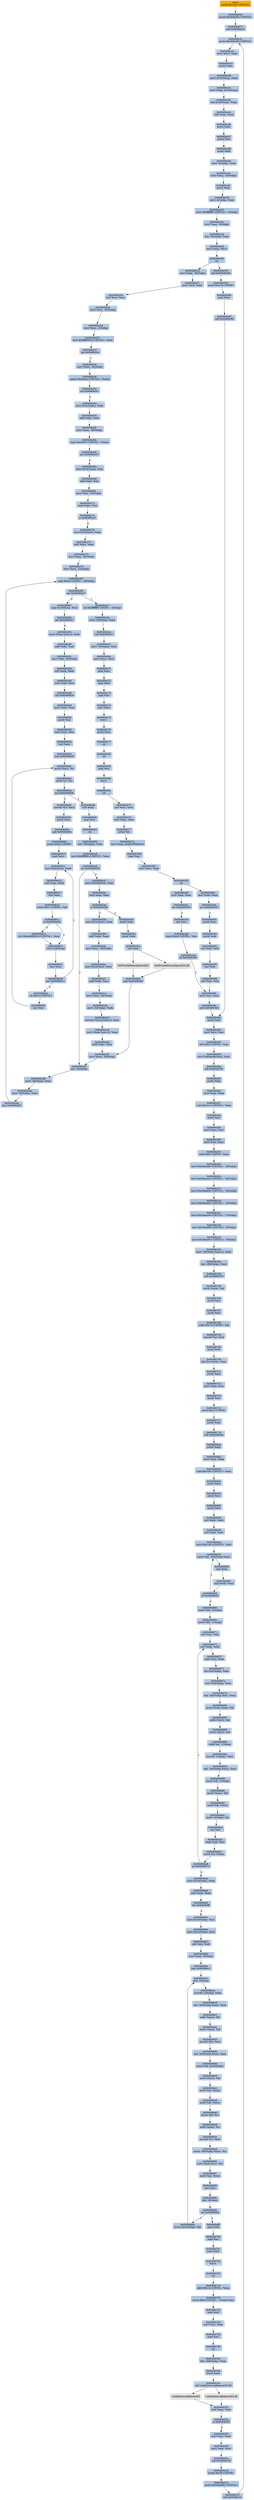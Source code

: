 digraph G {
node[shape=rectangle,style=filled,fillcolor=lightsteelblue,color=lightsteelblue]
bgcolor="transparent"
a0x0040b067pushl_0x1bcUINT32[label="start\npushl $0x1bc<UINT32>",fillcolor="orange",color="lightgrey"];
a0x0040b06cpushl_0x40ad30UINT32[label="0x0040b06c\npushl $0x40ad30<UINT32>"];
a0x0040b071call_0x0040bc2c[label="0x0040b071\ncall 0x0040bc2c"];
a0x0040bc2cpushl_0x40bc80UINT32[label="0x0040bc2c\npushl $0x40bc80<UINT32>"];
a0x0040bc31movl_fs_0_eax[label="0x0040bc31\nmovl %fs:0, %eax"];
a0x0040bc37pushl_eax[label="0x0040bc37\npushl %eax"];
a0x0040bc38movl_0x10esp__eax[label="0x0040bc38\nmovl 0x10(%esp), %eax"];
a0x0040bc3cmovl_ebp_0x10esp_[label="0x0040bc3c\nmovl %ebp, 0x10(%esp)"];
a0x0040bc40leal_0x10esp__ebp[label="0x0040bc40\nleal 0x10(%esp), %ebp"];
a0x0040bc44subl_eax_esp[label="0x0040bc44\nsubl %eax, %esp"];
a0x0040bc46pushl_ebx[label="0x0040bc46\npushl %ebx"];
a0x0040bc47pushl_esi[label="0x0040bc47\npushl %esi"];
a0x0040bc48pushl_edi[label="0x0040bc48\npushl %edi"];
a0x0040bc49movl__8ebp__eax[label="0x0040bc49\nmovl -8(%ebp), %eax"];
a0x0040bc4cmovl_esp__24ebp_[label="0x0040bc4c\nmovl %esp, -24(%ebp)"];
a0x0040bc4fpushl_eax[label="0x0040bc4f\npushl %eax"];
a0x0040bc50movl__4ebp__eax[label="0x0040bc50\nmovl -4(%ebp), %eax"];
a0x0040bc53movl_0xffffffffUINT32__4ebp_[label="0x0040bc53\nmovl $0xffffffff<UINT32>, -4(%ebp)"];
a0x0040bc5amovl_eax__8ebp_[label="0x0040bc5a\nmovl %eax, -8(%ebp)"];
a0x0040bc5dleal__16ebp__eax[label="0x0040bc5d\nleal -16(%ebp), %eax"];
a0x0040bc60movl_eax_fs_0[label="0x0040bc60\nmovl %eax, %fs:0"];
a0x0040bc66ret[label="0x0040bc66\nret"];
a0x0040b076call_0x0040b384[label="0x0040b076\ncall 0x0040b384"];
a0x0040b384pushl_0x1dUINT8[label="0x0040b384\npushl $0x1d<UINT8>"];
a0x0040b386popl_ecx[label="0x0040b386\npopl %ecx"];
a0x0040b387call_0x0040b362[label="0x0040b387\ncall 0x0040b362"];
a0x0040b362pushl_esi[label="0x0040b362\npushl %esi"];
a0x0040b363movl_ecx_esi[label="0x0040b363\nmovl %ecx, %esi"];
a0x0040b365shll_0x2UINT8_esi[label="0x0040b365\nshll $0x2<UINT8>, %esi"];
a0x0040b368movl_0x40ad40esi__ecx[label="0x0040b368\nmovl 0x40ad40(%esi), %ecx"];
a0x0040b36ecall_0x0040b2f4[label="0x0040b36e\ncall 0x0040b2f4"];
a0x0040b2f4pushl_ebp[label="0x0040b2f4\npushl %ebp"];
a0x0040b2f5movl_esp_ebp[label="0x0040b2f5\nmovl %esp, %ebp"];
a0x0040b2f7subl_0x11cUINT32_esp[label="0x0040b2f7\nsubl $0x11c<UINT32>, %esp"];
a0x0040b2fdpushl_esi[label="0x0040b2fd\npushl %esi"];
a0x0040b2femovl_ecx_esi[label="0x0040b2fe\nmovl %ecx, %esi"];
a0x0040b300movl_esi_eax[label="0x0040b300\nmovl %esi, %eax"];
a0x0040b302andl_0xfUINT8_eax[label="0x0040b302\nandl $0xf<UINT8>, %eax"];
a0x0040b305movl_0x40aed0UINT32__28ebp_[label="0x0040b305\nmovl $0x40aed0<UINT32>, -28(%ebp)"];
a0x0040b30cmovl_0x40aec4UINT32__24ebp_[label="0x0040b30c\nmovl $0x40aec4<UINT32>, -24(%ebp)"];
a0x0040b313movl_0x40aeb8UINT32__20ebp_[label="0x0040b313\nmovl $0x40aeb8<UINT32>, -20(%ebp)"];
a0x0040b31amovl_0x40aeb0UINT32__16ebp_[label="0x0040b31a\nmovl $0x40aeb0<UINT32>, -16(%ebp)"];
a0x0040b321movl_0x40aea4UINT32__12ebp_[label="0x0040b321\nmovl $0x40aea4<UINT32>, -12(%ebp)"];
a0x0040b328movl_0x40ae98UINT32__8ebp_[label="0x0040b328\nmovl $0x40ae98<UINT32>, -8(%ebp)"];
a0x0040b32fmovl_0x40ae8cUINT32__4ebp_[label="0x0040b32f\nmovl $0x40ae8c<UINT32>, -4(%ebp)"];
a0x0040b336movl__28ebpeax4__edx[label="0x0040b336\nmovl -28(%ebp,%eax,4), %edx"];
a0x0040b33aleal__284ebp__ecx[label="0x0040b33a\nleal -284(%ebp), %ecx"];
a0x0040b340call_0x0040b704[label="0x0040b340\ncall 0x0040b704"];
a0x0040b704movb_edx__al[label="0x0040b704\nmovb (%edx), %al"];
a0x0040b706pushl_esi[label="0x0040b706\npushl %esi"];
a0x0040b707pushl_edi[label="0x0040b707\npushl %edi"];
a0x0040b708subb_0x75UINT8_al[label="0x0040b708\nsubb $0x75<UINT8>, %al"];
a0x0040b70amovzbl_al_edi[label="0x0040b70a\nmovzbl %al, %edi"];
a0x0040b70dpushl_edi[label="0x0040b70d\npushl %edi"];
a0x0040b70eleal_0x1edx__eax[label="0x0040b70e\nleal 0x1(%edx), %eax"];
a0x0040b711pushl_eax[label="0x0040b711\npushl %eax"];
a0x0040b712movl_ecx_esi[label="0x0040b712\nmovl %ecx, %esi"];
a0x0040b714pushl_esi[label="0x0040b714\npushl %esi"];
a0x0040b715pushl_0x1UINT8[label="0x0040b715\npushl $0x1<UINT8>"];
a0x0040b717pushl_edx[label="0x0040b717\npushl %edx"];
a0x0040b718call_0x0040b64a[label="0x0040b718\ncall 0x0040b64a"];
a0x0040b64apushl_ebp[label="0x0040b64a\npushl %ebp"];
a0x0040b64bmovl_esp_ebp[label="0x0040b64b\nmovl %esp, %ebp"];
a0x0040b64dsubl_0x108UINT32_esp[label="0x0040b64d\nsubl $0x108<UINT32>, %esp"];
a0x0040b653pushl_ebx[label="0x0040b653\npushl %ebx"];
a0x0040b654pushl_esi[label="0x0040b654\npushl %esi"];
a0x0040b655pushl_edi[label="0x0040b655\npushl %edi"];
a0x0040b656xorl_ebx_ebx[label="0x0040b656\nxorl %ebx, %ebx"];
a0x0040b658xorl_eax_eax[label="0x0040b658\nxorl %eax, %eax"];
a0x0040b65amovl_0x100UINT32_edi[label="0x0040b65a\nmovl $0x100<UINT32>, %edi"];
a0x0040b65fmovb_al__264ebpeax_[label="0x0040b65f\nmovb %al, -264(%ebp,%eax)"];
a0x0040b666incl_eax[label="0x0040b666\nincl %eax"];
a0x0040b667cmpl_edi_eax[label="0x0040b667\ncmpl %edi, %eax"];
a0x0040b669jb_0x0040b65f[label="0x0040b669\njb 0x0040b65f"];
a0x0040b66bmovb_bl__2ebp_[label="0x0040b66b\nmovb %bl, -2(%ebp)"];
a0x0040b66emovb_bl__1ebp_[label="0x0040b66e\nmovb %bl, -1(%ebp)"];
a0x0040b671xorl_esi_esi[label="0x0040b671\nxorl %esi, %esi"];
a0x0040b673xorl_edx_edx[label="0x0040b673\nxorl %edx, %edx"];
a0x0040b675movl_esi_eax[label="0x0040b675\nmovl %esi, %eax"];
a0x0040b677divl_0xcebp__eax[label="0x0040b677\ndivl 0xc(%ebp), %eax"];
a0x0040b67amovl_0x8ebp__eax[label="0x0040b67a\nmovl 0x8(%ebp), %eax"];
a0x0040b67dleal__264ebpesi__ecx[label="0x0040b67d\nleal -264(%ebp,%esi), %ecx"];
a0x0040b684movb_edxeax__al[label="0x0040b684\nmovb (%edx,%eax), %al"];
a0x0040b687addb_ecx__al[label="0x0040b687\naddb (%ecx), %al"];
a0x0040b689movb_ecx__dl[label="0x0040b689\nmovb (%ecx), %dl"];
a0x0040b68baddb_al__1ebp_[label="0x0040b68b\naddb %al, -1(%ebp)"];
a0x0040b68emovzbl__1ebp__eax[label="0x0040b68e\nmovzbl -1(%ebp), %eax"];
a0x0040b692leal__264ebpeax__eax[label="0x0040b692\nleal -264(%ebp,%eax), %eax"];
a0x0040b699movb_dl__3ebp_[label="0x0040b699\nmovb %dl, -3(%ebp)"];
a0x0040b69cmovb_eax__dl[label="0x0040b69c\nmovb (%eax), %dl"];
a0x0040b69emovb_dl_ecx_[label="0x0040b69e\nmovb %dl, (%ecx)"];
a0x0040b6a0movb__3ebp__cl[label="0x0040b6a0\nmovb -3(%ebp), %cl"];
a0x0040b6a3incl_esi[label="0x0040b6a3\nincl %esi"];
a0x0040b6a4cmpl_edi_esi[label="0x0040b6a4\ncmpl %edi, %esi"];
a0x0040b6a6movb_cl_eax_[label="0x0040b6a6\nmovb %cl, (%eax)"];
a0x0040b6a8jb_0x0040b673[label="0x0040b6a8\njb 0x0040b673"];
a0x0040b6aamovl_0x18ebp__eax[label="0x0040b6aa\nmovl 0x18(%ebp), %eax"];
a0x0040b6adtestl_eax_eax[label="0x0040b6ad\ntestl %eax, %eax"];
a0x0040b6afjbe_0x0040b6ff[label="0x0040b6af\njbe 0x0040b6ff"];
a0x0040b6b1movl_0x10ebp__esi[label="0x0040b6b1\nmovl 0x10(%ebp), %esi"];
a0x0040b6b4movl_0x14ebp__edi[label="0x0040b6b4\nmovl 0x14(%ebp), %edi"];
a0x0040b6b7subl_esi_edi[label="0x0040b6b7\nsubl %esi, %edi"];
a0x0040b6b9movl_eax__8ebp_[label="0x0040b6b9\nmovl %eax, -8(%ebp)"];
a0x0040b6bcjmp_0x0040b6c1[label="0x0040b6bc\njmp 0x0040b6c1"];
a0x0040b6c1incb__2ebp_[label="0x0040b6c1\nincb -2(%ebp)"];
a0x0040b6c4movzbl__2ebp__eax[label="0x0040b6c4\nmovzbl -2(%ebp), %eax"];
a0x0040b6c8leal__264ebpeax__eax[label="0x0040b6c8\nleal -264(%ebp,%eax), %eax"];
a0x0040b6cfaddb_eax__bl[label="0x0040b6cf\naddb (%eax), %bl"];
a0x0040b6d1movb_eax__dl[label="0x0040b6d1\nmovb (%eax), %dl"];
a0x0040b6d3movzbl_bl_ecx[label="0x0040b6d3\nmovzbl %bl, %ecx"];
a0x0040b6d6leal__264ebpecx__ecx[label="0x0040b6d6\nleal -264(%ebp,%ecx), %ecx"];
a0x0040b6ddmovb_bl_0x1bebp_[label="0x0040b6dd\nmovb %bl, 0x1b(%ebp)"];
a0x0040b6e0movb_ecx__bl[label="0x0040b6e0\nmovb (%ecx), %bl"];
a0x0040b6e2movb_bl_eax_[label="0x0040b6e2\nmovb %bl, (%eax)"];
a0x0040b6e4movb_dl_ecx_[label="0x0040b6e4\nmovb %dl, (%ecx)"];
a0x0040b6e6movb_dl_cl[label="0x0040b6e6\nmovb %dl, %cl"];
a0x0040b6e8addb_eax__cl[label="0x0040b6e8\naddb (%eax), %cl"];
a0x0040b6eamovzbl_cl_eax[label="0x0040b6ea\nmovzbl %cl, %eax"];
a0x0040b6edmovb__264ebpeax__al[label="0x0040b6ed\nmovb -264(%ebp,%eax), %al"];
a0x0040b6f4xorb_ediesi__al[label="0x0040b6f4\nxorb (%edi,%esi), %al"];
a0x0040b6f7movb_al_esi_[label="0x0040b6f7\nmovb %al, (%esi)"];
a0x0040b6f9incl_esi[label="0x0040b6f9\nincl %esi"];
a0x0040b6fadecl__8ebp_[label="0x0040b6fa\ndecl -8(%ebp)"];
a0x0040b6fdjne_0x0040b6be[label="0x0040b6fd\njne 0x0040b6be"];
a0x0040b6bemovb_0x1bebp__bl[label="0x0040b6be\nmovb 0x1b(%ebp), %bl"];
a0x0040b6ffpopl_edi[label="0x0040b6ff\npopl %edi"];
a0x0040b700popl_esi[label="0x0040b700\npopl %esi"];
a0x0040b701popl_ebx[label="0x0040b701\npopl %ebx"];
a0x0040b702leave_[label="0x0040b702\nleave "];
a0x0040b703ret[label="0x0040b703\nret"];
a0x0040b71daddl_0x14UINT8_esp[label="0x0040b71d\naddl $0x14<UINT8>, %esp"];
a0x0040b720movb_0x0UINT8__1ediesi_[label="0x0040b720\nmovb $0x0<UINT8>, -1(%edi,%esi)"];
a0x0040b725popl_edi[label="0x0040b725\npopl %edi"];
a0x0040b726movl_esi_eax[label="0x0040b726\nmovl %esi, %eax"];
a0x0040b728popl_esi[label="0x0040b728\npopl %esi"];
a0x0040b729ret[label="0x0040b729\nret"];
a0x0040b345leal__284ebp__eax[label="0x0040b345\nleal -284(%ebp), %eax"];
a0x0040b34bpushl_eax[label="0x0040b34b\npushl %eax"];
a0x0040b34ccall_LoadLibraryA_kernel32_dll[label="0x0040b34c\ncall LoadLibraryA@kernel32.dll"];
LoadLibraryA_kernel32_dll[label="LoadLibraryA@kernel32.dll",fillcolor="lightgrey",color="lightgrey"];
a0x0040b352testl_eax_eax[label="0x0040b352\ntestl %eax, %eax"];
a0x0040b354je_0x0040b35f[label="0x0040b354\nje 0x0040b35f"];
a0x0040b356movl_esi_edx[label="0x0040b356\nmovl %esi, %edx"];
a0x0040b358movl_eax_ecx[label="0x0040b358\nmovl %eax, %ecx"];
a0x0040b35acall_0x0040b218[label="0x0040b35a\ncall 0x0040b218"];
a0x0040b218pushl_0x30UINT8[label="0x0040b218\npushl $0x30<UINT8>"];
a0x0040b21apushl_0x40ae80UINT32[label="0x0040b21a\npushl $0x40ae80<UINT32>"];
a0x0040b21fcall_0x0040bc2c[label="0x0040b21f\ncall 0x0040bc2c"];
a0x0040b224movl_edx__36ebp_[label="0x0040b224\nmovl %edx, -36(%ebp)"];
a0x0040b227movl_ecx_ebx[label="0x0040b227\nmovl %ecx, %ebx"];
a0x0040b229xorl_ecx_ecx[label="0x0040b229\nxorl %ecx, %ecx"];
a0x0040b22bmovl_ecx__28ebp_[label="0x0040b22b\nmovl %ecx, -28(%ebp)"];
a0x0040b22emovl_ecx__4ebp_[label="0x0040b22e\nmovl %ecx, -4(%ebp)"];
a0x0040b231testl_0xffff0000UINT32_edx[label="0x0040b231\ntestl $0xffff0000<UINT32>, %edx"];
a0x0040b237jne_0x0040b24c[label="0x0040b237\njne 0x0040b24c"];
a0x0040b24cmovl_ebx__44ebp_[label="0x0040b24c\nmovl %ebx, -44(%ebp)"];
a0x0040b24fcmpw_0x5a4dUINT16_ebx_[label="0x0040b24f\ncmpw $0x5a4d<UINT16>, (%ebx)"];
a0x0040b254jne_0x0040b2e7[label="0x0040b254\njne 0x0040b2e7"];
a0x0040b25amovl_0x3cebx__eax[label="0x0040b25a\nmovl 0x3c(%ebx), %eax"];
a0x0040b25daddl_ebx_eax[label="0x0040b25d\naddl %ebx, %eax"];
a0x0040b25fmovl_eax__48ebp_[label="0x0040b25f\nmovl %eax, -48(%ebp)"];
a0x0040b262cmpl_0x4550UINT32_eax_[label="0x0040b262\ncmpl $0x4550<UINT32>, (%eax)"];
a0x0040b268jne_0x0040b2e7[label="0x0040b268\njne 0x0040b2e7"];
a0x0040b26amovl_0x78eax__esi[label="0x0040b26a\nmovl 0x78(%eax), %esi"];
a0x0040b26daddl_ebx_esi[label="0x0040b26d\naddl %ebx, %esi"];
a0x0040b26fmovl_esi__52ebp_[label="0x0040b26f\nmovl %esi, -52(%ebp)"];
a0x0040b272cmpl_ebx_esi[label="0x0040b272\ncmpl %ebx, %esi"];
a0x0040b274je_0x0040b2e7[label="0x0040b274\nje 0x0040b2e7"];
a0x0040b276movl_0x20esi__eax[label="0x0040b276\nmovl 0x20(%esi), %eax"];
a0x0040b279addl_ebx_eax[label="0x0040b279\naddl %ebx, %eax"];
a0x0040b27bmovl_eax__40ebp_[label="0x0040b27b\nmovl %eax, -40(%ebp)"];
a0x0040b27emovl_ecx__32ebp_[label="0x0040b27e\nmovl %ecx, -32(%ebp)"];
a0x0040b281cmpl_0x0UINT8__28ebp_[label="0x0040b281\ncmpl $0x0<UINT8>, -28(%ebp)"];
a0x0040b285jne_0x0040b2e7[label="0x0040b285\njne 0x0040b2e7"];
a0x0040b287cmpl_0x18esi__ecx[label="0x0040b287\ncmpl 0x18(%esi), %ecx"];
a0x0040b28ajae_0x0040b2e7[label="0x0040b28a\njae 0x0040b2e7"];
a0x0040b28cmovl_eaxecx4__edi[label="0x0040b28c\nmovl (%eax,%ecx,4), %edi"];
a0x0040b28faddl_ebx_edi[label="0x0040b28f\naddl %ebx, %edi"];
a0x0040b291movl_edi__56ebp_[label="0x0040b291\nmovl %edi, -56(%ebp)"];
a0x0040b294xorl_edx_edx[label="0x0040b294\nxorl %edx, %edx"];
a0x0040b296movl_edi_ecx[label="0x0040b296\nmovl %edi, %ecx"];
a0x0040b298call_0x0040b62d[label="0x0040b298\ncall 0x0040b62d"];
a0x0040b62dmovl_edx_eax[label="0x0040b62d\nmovl %edx, %eax"];
a0x0040b62fpushl_esi[label="0x0040b62f\npushl %esi"];
a0x0040b630movl_ecx_esi[label="0x0040b630\nmovl %ecx, %esi"];
a0x0040b632notl_eax[label="0x0040b632\nnotl %eax"];
a0x0040b634jmp_0x0040b640[label="0x0040b634\njmp 0x0040b640"];
a0x0040b640movb_esi__cl[label="0x0040b640\nmovb (%esi), %cl"];
a0x0040b642testb_cl_cl[label="0x0040b642\ntestb %cl, %cl"];
a0x0040b644jne_0x0040b636[label="0x0040b644\njne 0x0040b636"];
a0x0040b636movsbl_cl_ecx[label="0x0040b636\nmovsbl %cl, %ecx"];
a0x0040b639pushl_ecx[label="0x0040b639\npushl %ecx"];
a0x0040b63acall_0x0040b60e[label="0x0040b63a\ncall 0x0040b60e"];
a0x0040b60epushl_0x8UINT8[label="0x0040b60e\npushl $0x8<UINT8>"];
a0x0040b610popl_ecx[label="0x0040b610\npopl %ecx"];
a0x0040b611movl_0x4esp__edx[label="0x0040b611\nmovl 0x4(%esp), %edx"];
a0x0040b615xorl_eax_edx[label="0x0040b615\nxorl %eax, %edx"];
a0x0040b617shrl_eax[label="0x0040b617\nshrl %eax"];
a0x0040b619testb_0x1UINT8_dl[label="0x0040b619\ntestb $0x1<UINT8>, %dl"];
a0x0040b61cje_0x0040b623[label="0x0040b61c\nje 0x0040b623"];
a0x0040b623shrb_0x4esp_[label="0x0040b623\nshrb 0x4(%esp)"];
a0x0040b627decl_ecx[label="0x0040b627\ndecl %ecx"];
a0x0040b628jne_0x0040b611[label="0x0040b628\njne 0x0040b611"];
a0x0040b61exorl_0xedb88320UINT32_eax[label="0x0040b61e\nxorl $0xedb88320<UINT32>, %eax"];
a0x0040b62aret_0x4UINT16[label="0x0040b62a\nret $0x4<UINT16>"];
a0x0040b63fincl_esi[label="0x0040b63f\nincl %esi"];
a0x0040b646notl_eax[label="0x0040b646\nnotl %eax"];
a0x0040b648popl_esi[label="0x0040b648\npopl %esi"];
a0x0040b649ret[label="0x0040b649\nret"];
a0x0040b29dxorl__36ebp__eax[label="0x0040b29d\nxorl -36(%ebp), %eax"];
a0x0040b2a0testl_0xfffffff0UINT32_eax[label="0x0040b2a0\ntestl $0xfffffff0<UINT32>, %eax"];
a0x0040b2a5jne_0x0040b2d5[label="0x0040b2a5\njne 0x0040b2d5"];
a0x0040b2d5incl__32ebp_[label="0x0040b2d5\nincl -32(%ebp)"];
a0x0040b2d8movl__40ebp__eax[label="0x0040b2d8\nmovl -40(%ebp), %eax"];
a0x0040b2dbmovl__32ebp__ecx[label="0x0040b2db\nmovl -32(%ebp), %ecx"];
a0x0040b2dejmp_0x0040b281[label="0x0040b2de\njmp 0x0040b281"];
a0x0040b2a7movl_0x0040d3c4_eax[label="0x0040b2a7\nmovl 0x0040d3c4, %eax"];
a0x0040b2actestl_eax_eax[label="0x0040b2ac\ntestl %eax, %eax"];
a0x0040b2aeje_0x0040b2b6[label="0x0040b2ae\nje 0x0040b2b6"];
a0x0040b2b6movl_0x1cesi__eax[label="0x0040b2b6\nmovl 0x1c(%esi), %eax"];
a0x0040b2b9addl_ebx_eax[label="0x0040b2b9\naddl %ebx, %eax"];
a0x0040b2bbmovl_eax__60ebp_[label="0x0040b2bb\nmovl %eax, -60(%ebp)"];
a0x0040b2bemovl_0x24esi__ecx[label="0x0040b2be\nmovl 0x24(%esi), %ecx"];
a0x0040b2c1addl_ebx_ecx[label="0x0040b2c1\naddl %ebx, %ecx"];
a0x0040b2c3movl_ecx__64ebp_[label="0x0040b2c3\nmovl %ecx, -64(%ebp)"];
a0x0040b2c6movl__32ebp__edx[label="0x0040b2c6\nmovl -32(%ebp), %edx"];
a0x0040b2c9movzwl_ecxedx2__ecx[label="0x0040b2c9\nmovzwl (%ecx,%edx,2), %ecx"];
a0x0040b2cdmovl_eaxecx4__eax[label="0x0040b2cd\nmovl (%eax,%ecx,4), %eax"];
a0x0040b2d0addl_ebx_eax[label="0x0040b2d0\naddl %ebx, %eax"];
a0x0040b2d2movl_eax__28ebp_[label="0x0040b2d2\nmovl %eax, -28(%ebp)"];
a0x0040b2e7orl_0xffffffffUINT8__4ebp_[label="0x0040b2e7\norl $0xffffffff<UINT8>, -4(%ebp)"];
a0x0040b2ebmovl__28ebp__eax[label="0x0040b2eb\nmovl -28(%ebp), %eax"];
a0x0040b2eecall_0x0040bc67[label="0x0040b2ee\ncall 0x0040bc67"];
a0x0040bc67movl__16ebp__ecx[label="0x0040bc67\nmovl -16(%ebp), %ecx"];
a0x0040bc6amovl_ecx_fs_0[label="0x0040bc6a\nmovl %ecx, %fs:0"];
a0x0040bc71popl_ecx[label="0x0040bc71\npopl %ecx"];
a0x0040bc72popl_edi[label="0x0040bc72\npopl %edi"];
a0x0040bc73popl_esi[label="0x0040bc73\npopl %esi"];
a0x0040bc74popl_ebx[label="0x0040bc74\npopl %ebx"];
a0x0040bc75leave_[label="0x0040bc75\nleave "];
a0x0040bc76pushl_ecx[label="0x0040bc76\npushl %ecx"];
a0x0040bc77ret[label="0x0040bc77\nret"];
a0x0040b2f3ret[label="0x0040b2f3\nret"];
a0x0040b35fpopl_esi[label="0x0040b35f\npopl %esi"];
a0x0040b360leave_[label="0x0040b360\nleave "];
a0x0040b361ret[label="0x0040b361\nret"];
a0x0040b373xorl_ecx_ecx[label="0x0040b373\nxorl %ecx, %ecx"];
a0x0040b375testl_eax_eax[label="0x0040b375\ntestl %eax, %eax"];
a0x0040b377setne_cl[label="0x0040b377\nsetne %cl"];
a0x0040b37amovl_eax_0x40d350esi_[label="0x0040b37a\nmovl %eax, 0x40d350(%esi)"];
a0x0040b380popl_esi[label="0x0040b380\npopl %esi"];
a0x0040b381movl_ecx_eax[label="0x0040b381\nmovl %ecx, %eax"];
a0x0040b383ret[label="0x0040b383\nret"];
a0x0040b38ctestl_eax_eax[label="0x0040b38c\ntestl %eax, %eax"];
a0x0040b38ejne_0x0040b391[label="0x0040b38e\njne 0x0040b391"];
a0x0040b391pushl_esi[label="0x0040b391\npushl %esi"];
a0x0040b392pushl_edi[label="0x0040b392\npushl %edi"];
a0x0040b393xorl_edi_edi[label="0x0040b393\nxorl %edi, %edi"];
a0x0040b395incl_edi[label="0x0040b395\nincl %edi"];
a0x0040b396xorl_esi_esi[label="0x0040b396\nxorl %esi, %esi"];
a0x0040b398movl_esi_ecx[label="0x0040b398\nmovl %esi, %ecx"];
a0x0040b39acall_0x0040b362[label="0x0040b39a\ncall 0x0040b362"];
a0x0040b2b0pushl_edi[label="0x0040b2b0\npushl %edi"];
a0x0040b2b1pushl_ebx[label="0x0040b2b1\npushl %ebx"];
a0x0040b2b2call_eax[label="0x0040b2b2\ncall %eax"];
GetProcAddress_kernel32_dll[label="GetProcAddress@kernel32.dll",fillcolor="lightgrey",color="lightgrey"];
a0x0040b2b4jmp_0x0040b2d2[label="0x0040b2b4\njmp 0x0040b2d2"];
a0x0040b39ftestl_eax_eax[label="0x0040b39f\ntestl %eax, %eax"];
a0x0040b3a1jne_0x0040b3a5[label="0x0040b3a1\njne 0x0040b3a5"];
a0x0040b3a5incl_esi[label="0x0040b3a5\nincl %esi"];
a0x0040b3a6cmpl_0x4fUINT8_esi[label="0x0040b3a6\ncmpl $0x4f<UINT8>, %esi"];
a0x0040b3a9jb_0x0040b398[label="0x0040b3a9\njb 0x0040b398"];
GetProcAddress_kernel32[label="GetProcAddress@kernel32",fillcolor="lightgrey",color="lightgrey"];
LoadLibraryA_kernel32[label="LoadLibraryA@kernel32",fillcolor="lightgrey",color="lightgrey"];
a0x0040b067pushl_0x1bcUINT32 -> a0x0040b06cpushl_0x40ad30UINT32 [color="#000000"];
a0x0040b06cpushl_0x40ad30UINT32 -> a0x0040b071call_0x0040bc2c [color="#000000"];
a0x0040b071call_0x0040bc2c -> a0x0040bc2cpushl_0x40bc80UINT32 [color="#000000"];
a0x0040bc2cpushl_0x40bc80UINT32 -> a0x0040bc31movl_fs_0_eax [color="#000000"];
a0x0040bc31movl_fs_0_eax -> a0x0040bc37pushl_eax [color="#000000"];
a0x0040bc37pushl_eax -> a0x0040bc38movl_0x10esp__eax [color="#000000"];
a0x0040bc38movl_0x10esp__eax -> a0x0040bc3cmovl_ebp_0x10esp_ [color="#000000"];
a0x0040bc3cmovl_ebp_0x10esp_ -> a0x0040bc40leal_0x10esp__ebp [color="#000000"];
a0x0040bc40leal_0x10esp__ebp -> a0x0040bc44subl_eax_esp [color="#000000"];
a0x0040bc44subl_eax_esp -> a0x0040bc46pushl_ebx [color="#000000"];
a0x0040bc46pushl_ebx -> a0x0040bc47pushl_esi [color="#000000"];
a0x0040bc47pushl_esi -> a0x0040bc48pushl_edi [color="#000000"];
a0x0040bc48pushl_edi -> a0x0040bc49movl__8ebp__eax [color="#000000"];
a0x0040bc49movl__8ebp__eax -> a0x0040bc4cmovl_esp__24ebp_ [color="#000000"];
a0x0040bc4cmovl_esp__24ebp_ -> a0x0040bc4fpushl_eax [color="#000000"];
a0x0040bc4fpushl_eax -> a0x0040bc50movl__4ebp__eax [color="#000000"];
a0x0040bc50movl__4ebp__eax -> a0x0040bc53movl_0xffffffffUINT32__4ebp_ [color="#000000"];
a0x0040bc53movl_0xffffffffUINT32__4ebp_ -> a0x0040bc5amovl_eax__8ebp_ [color="#000000"];
a0x0040bc5amovl_eax__8ebp_ -> a0x0040bc5dleal__16ebp__eax [color="#000000"];
a0x0040bc5dleal__16ebp__eax -> a0x0040bc60movl_eax_fs_0 [color="#000000"];
a0x0040bc60movl_eax_fs_0 -> a0x0040bc66ret [color="#000000"];
a0x0040bc66ret -> a0x0040b076call_0x0040b384 [color="#000000"];
a0x0040b076call_0x0040b384 -> a0x0040b384pushl_0x1dUINT8 [color="#000000"];
a0x0040b384pushl_0x1dUINT8 -> a0x0040b386popl_ecx [color="#000000"];
a0x0040b386popl_ecx -> a0x0040b387call_0x0040b362 [color="#000000"];
a0x0040b387call_0x0040b362 -> a0x0040b362pushl_esi [color="#000000"];
a0x0040b362pushl_esi -> a0x0040b363movl_ecx_esi [color="#000000"];
a0x0040b363movl_ecx_esi -> a0x0040b365shll_0x2UINT8_esi [color="#000000"];
a0x0040b365shll_0x2UINT8_esi -> a0x0040b368movl_0x40ad40esi__ecx [color="#000000"];
a0x0040b368movl_0x40ad40esi__ecx -> a0x0040b36ecall_0x0040b2f4 [color="#000000"];
a0x0040b36ecall_0x0040b2f4 -> a0x0040b2f4pushl_ebp [color="#000000"];
a0x0040b2f4pushl_ebp -> a0x0040b2f5movl_esp_ebp [color="#000000"];
a0x0040b2f5movl_esp_ebp -> a0x0040b2f7subl_0x11cUINT32_esp [color="#000000"];
a0x0040b2f7subl_0x11cUINT32_esp -> a0x0040b2fdpushl_esi [color="#000000"];
a0x0040b2fdpushl_esi -> a0x0040b2femovl_ecx_esi [color="#000000"];
a0x0040b2femovl_ecx_esi -> a0x0040b300movl_esi_eax [color="#000000"];
a0x0040b300movl_esi_eax -> a0x0040b302andl_0xfUINT8_eax [color="#000000"];
a0x0040b302andl_0xfUINT8_eax -> a0x0040b305movl_0x40aed0UINT32__28ebp_ [color="#000000"];
a0x0040b305movl_0x40aed0UINT32__28ebp_ -> a0x0040b30cmovl_0x40aec4UINT32__24ebp_ [color="#000000"];
a0x0040b30cmovl_0x40aec4UINT32__24ebp_ -> a0x0040b313movl_0x40aeb8UINT32__20ebp_ [color="#000000"];
a0x0040b313movl_0x40aeb8UINT32__20ebp_ -> a0x0040b31amovl_0x40aeb0UINT32__16ebp_ [color="#000000"];
a0x0040b31amovl_0x40aeb0UINT32__16ebp_ -> a0x0040b321movl_0x40aea4UINT32__12ebp_ [color="#000000"];
a0x0040b321movl_0x40aea4UINT32__12ebp_ -> a0x0040b328movl_0x40ae98UINT32__8ebp_ [color="#000000"];
a0x0040b328movl_0x40ae98UINT32__8ebp_ -> a0x0040b32fmovl_0x40ae8cUINT32__4ebp_ [color="#000000"];
a0x0040b32fmovl_0x40ae8cUINT32__4ebp_ -> a0x0040b336movl__28ebpeax4__edx [color="#000000"];
a0x0040b336movl__28ebpeax4__edx -> a0x0040b33aleal__284ebp__ecx [color="#000000"];
a0x0040b33aleal__284ebp__ecx -> a0x0040b340call_0x0040b704 [color="#000000"];
a0x0040b340call_0x0040b704 -> a0x0040b704movb_edx__al [color="#000000"];
a0x0040b704movb_edx__al -> a0x0040b706pushl_esi [color="#000000"];
a0x0040b706pushl_esi -> a0x0040b707pushl_edi [color="#000000"];
a0x0040b707pushl_edi -> a0x0040b708subb_0x75UINT8_al [color="#000000"];
a0x0040b708subb_0x75UINT8_al -> a0x0040b70amovzbl_al_edi [color="#000000"];
a0x0040b70amovzbl_al_edi -> a0x0040b70dpushl_edi [color="#000000"];
a0x0040b70dpushl_edi -> a0x0040b70eleal_0x1edx__eax [color="#000000"];
a0x0040b70eleal_0x1edx__eax -> a0x0040b711pushl_eax [color="#000000"];
a0x0040b711pushl_eax -> a0x0040b712movl_ecx_esi [color="#000000"];
a0x0040b712movl_ecx_esi -> a0x0040b714pushl_esi [color="#000000"];
a0x0040b714pushl_esi -> a0x0040b715pushl_0x1UINT8 [color="#000000"];
a0x0040b715pushl_0x1UINT8 -> a0x0040b717pushl_edx [color="#000000"];
a0x0040b717pushl_edx -> a0x0040b718call_0x0040b64a [color="#000000"];
a0x0040b718call_0x0040b64a -> a0x0040b64apushl_ebp [color="#000000"];
a0x0040b64apushl_ebp -> a0x0040b64bmovl_esp_ebp [color="#000000"];
a0x0040b64bmovl_esp_ebp -> a0x0040b64dsubl_0x108UINT32_esp [color="#000000"];
a0x0040b64dsubl_0x108UINT32_esp -> a0x0040b653pushl_ebx [color="#000000"];
a0x0040b653pushl_ebx -> a0x0040b654pushl_esi [color="#000000"];
a0x0040b654pushl_esi -> a0x0040b655pushl_edi [color="#000000"];
a0x0040b655pushl_edi -> a0x0040b656xorl_ebx_ebx [color="#000000"];
a0x0040b656xorl_ebx_ebx -> a0x0040b658xorl_eax_eax [color="#000000"];
a0x0040b658xorl_eax_eax -> a0x0040b65amovl_0x100UINT32_edi [color="#000000"];
a0x0040b65amovl_0x100UINT32_edi -> a0x0040b65fmovb_al__264ebpeax_ [color="#000000"];
a0x0040b65fmovb_al__264ebpeax_ -> a0x0040b666incl_eax [color="#000000"];
a0x0040b666incl_eax -> a0x0040b667cmpl_edi_eax [color="#000000"];
a0x0040b667cmpl_edi_eax -> a0x0040b669jb_0x0040b65f [color="#000000"];
a0x0040b669jb_0x0040b65f -> a0x0040b65fmovb_al__264ebpeax_ [color="#000000",label="T"];
a0x0040b669jb_0x0040b65f -> a0x0040b66bmovb_bl__2ebp_ [color="#000000",label="F"];
a0x0040b66bmovb_bl__2ebp_ -> a0x0040b66emovb_bl__1ebp_ [color="#000000"];
a0x0040b66emovb_bl__1ebp_ -> a0x0040b671xorl_esi_esi [color="#000000"];
a0x0040b671xorl_esi_esi -> a0x0040b673xorl_edx_edx [color="#000000"];
a0x0040b673xorl_edx_edx -> a0x0040b675movl_esi_eax [color="#000000"];
a0x0040b675movl_esi_eax -> a0x0040b677divl_0xcebp__eax [color="#000000"];
a0x0040b677divl_0xcebp__eax -> a0x0040b67amovl_0x8ebp__eax [color="#000000"];
a0x0040b67amovl_0x8ebp__eax -> a0x0040b67dleal__264ebpesi__ecx [color="#000000"];
a0x0040b67dleal__264ebpesi__ecx -> a0x0040b684movb_edxeax__al [color="#000000"];
a0x0040b684movb_edxeax__al -> a0x0040b687addb_ecx__al [color="#000000"];
a0x0040b687addb_ecx__al -> a0x0040b689movb_ecx__dl [color="#000000"];
a0x0040b689movb_ecx__dl -> a0x0040b68baddb_al__1ebp_ [color="#000000"];
a0x0040b68baddb_al__1ebp_ -> a0x0040b68emovzbl__1ebp__eax [color="#000000"];
a0x0040b68emovzbl__1ebp__eax -> a0x0040b692leal__264ebpeax__eax [color="#000000"];
a0x0040b692leal__264ebpeax__eax -> a0x0040b699movb_dl__3ebp_ [color="#000000"];
a0x0040b699movb_dl__3ebp_ -> a0x0040b69cmovb_eax__dl [color="#000000"];
a0x0040b69cmovb_eax__dl -> a0x0040b69emovb_dl_ecx_ [color="#000000"];
a0x0040b69emovb_dl_ecx_ -> a0x0040b6a0movb__3ebp__cl [color="#000000"];
a0x0040b6a0movb__3ebp__cl -> a0x0040b6a3incl_esi [color="#000000"];
a0x0040b6a3incl_esi -> a0x0040b6a4cmpl_edi_esi [color="#000000"];
a0x0040b6a4cmpl_edi_esi -> a0x0040b6a6movb_cl_eax_ [color="#000000"];
a0x0040b6a6movb_cl_eax_ -> a0x0040b6a8jb_0x0040b673 [color="#000000"];
a0x0040b6a8jb_0x0040b673 -> a0x0040b673xorl_edx_edx [color="#000000",label="T"];
a0x0040b6a8jb_0x0040b673 -> a0x0040b6aamovl_0x18ebp__eax [color="#000000",label="F"];
a0x0040b6aamovl_0x18ebp__eax -> a0x0040b6adtestl_eax_eax [color="#000000"];
a0x0040b6adtestl_eax_eax -> a0x0040b6afjbe_0x0040b6ff [color="#000000"];
a0x0040b6afjbe_0x0040b6ff -> a0x0040b6b1movl_0x10ebp__esi [color="#000000",label="F"];
a0x0040b6b1movl_0x10ebp__esi -> a0x0040b6b4movl_0x14ebp__edi [color="#000000"];
a0x0040b6b4movl_0x14ebp__edi -> a0x0040b6b7subl_esi_edi [color="#000000"];
a0x0040b6b7subl_esi_edi -> a0x0040b6b9movl_eax__8ebp_ [color="#000000"];
a0x0040b6b9movl_eax__8ebp_ -> a0x0040b6bcjmp_0x0040b6c1 [color="#000000"];
a0x0040b6bcjmp_0x0040b6c1 -> a0x0040b6c1incb__2ebp_ [color="#000000"];
a0x0040b6c1incb__2ebp_ -> a0x0040b6c4movzbl__2ebp__eax [color="#000000"];
a0x0040b6c4movzbl__2ebp__eax -> a0x0040b6c8leal__264ebpeax__eax [color="#000000"];
a0x0040b6c8leal__264ebpeax__eax -> a0x0040b6cfaddb_eax__bl [color="#000000"];
a0x0040b6cfaddb_eax__bl -> a0x0040b6d1movb_eax__dl [color="#000000"];
a0x0040b6d1movb_eax__dl -> a0x0040b6d3movzbl_bl_ecx [color="#000000"];
a0x0040b6d3movzbl_bl_ecx -> a0x0040b6d6leal__264ebpecx__ecx [color="#000000"];
a0x0040b6d6leal__264ebpecx__ecx -> a0x0040b6ddmovb_bl_0x1bebp_ [color="#000000"];
a0x0040b6ddmovb_bl_0x1bebp_ -> a0x0040b6e0movb_ecx__bl [color="#000000"];
a0x0040b6e0movb_ecx__bl -> a0x0040b6e2movb_bl_eax_ [color="#000000"];
a0x0040b6e2movb_bl_eax_ -> a0x0040b6e4movb_dl_ecx_ [color="#000000"];
a0x0040b6e4movb_dl_ecx_ -> a0x0040b6e6movb_dl_cl [color="#000000"];
a0x0040b6e6movb_dl_cl -> a0x0040b6e8addb_eax__cl [color="#000000"];
a0x0040b6e8addb_eax__cl -> a0x0040b6eamovzbl_cl_eax [color="#000000"];
a0x0040b6eamovzbl_cl_eax -> a0x0040b6edmovb__264ebpeax__al [color="#000000"];
a0x0040b6edmovb__264ebpeax__al -> a0x0040b6f4xorb_ediesi__al [color="#000000"];
a0x0040b6f4xorb_ediesi__al -> a0x0040b6f7movb_al_esi_ [color="#000000"];
a0x0040b6f7movb_al_esi_ -> a0x0040b6f9incl_esi [color="#000000"];
a0x0040b6f9incl_esi -> a0x0040b6fadecl__8ebp_ [color="#000000"];
a0x0040b6fadecl__8ebp_ -> a0x0040b6fdjne_0x0040b6be [color="#000000"];
a0x0040b6fdjne_0x0040b6be -> a0x0040b6bemovb_0x1bebp__bl [color="#000000",label="T"];
a0x0040b6bemovb_0x1bebp__bl -> a0x0040b6c1incb__2ebp_ [color="#000000"];
a0x0040b6fdjne_0x0040b6be -> a0x0040b6ffpopl_edi [color="#000000",label="F"];
a0x0040b6ffpopl_edi -> a0x0040b700popl_esi [color="#000000"];
a0x0040b700popl_esi -> a0x0040b701popl_ebx [color="#000000"];
a0x0040b701popl_ebx -> a0x0040b702leave_ [color="#000000"];
a0x0040b702leave_ -> a0x0040b703ret [color="#000000"];
a0x0040b703ret -> a0x0040b71daddl_0x14UINT8_esp [color="#000000"];
a0x0040b71daddl_0x14UINT8_esp -> a0x0040b720movb_0x0UINT8__1ediesi_ [color="#000000"];
a0x0040b720movb_0x0UINT8__1ediesi_ -> a0x0040b725popl_edi [color="#000000"];
a0x0040b725popl_edi -> a0x0040b726movl_esi_eax [color="#000000"];
a0x0040b726movl_esi_eax -> a0x0040b728popl_esi [color="#000000"];
a0x0040b728popl_esi -> a0x0040b729ret [color="#000000"];
a0x0040b729ret -> a0x0040b345leal__284ebp__eax [color="#000000"];
a0x0040b345leal__284ebp__eax -> a0x0040b34bpushl_eax [color="#000000"];
a0x0040b34bpushl_eax -> a0x0040b34ccall_LoadLibraryA_kernel32_dll [color="#000000"];
a0x0040b34ccall_LoadLibraryA_kernel32_dll -> LoadLibraryA_kernel32_dll [color="#000000"];
LoadLibraryA_kernel32_dll -> a0x0040b352testl_eax_eax [color="#000000"];
a0x0040b352testl_eax_eax -> a0x0040b354je_0x0040b35f [color="#000000"];
a0x0040b354je_0x0040b35f -> a0x0040b356movl_esi_edx [color="#000000",label="F"];
a0x0040b356movl_esi_edx -> a0x0040b358movl_eax_ecx [color="#000000"];
a0x0040b358movl_eax_ecx -> a0x0040b35acall_0x0040b218 [color="#000000"];
a0x0040b35acall_0x0040b218 -> a0x0040b218pushl_0x30UINT8 [color="#000000"];
a0x0040b218pushl_0x30UINT8 -> a0x0040b21apushl_0x40ae80UINT32 [color="#000000"];
a0x0040b21apushl_0x40ae80UINT32 -> a0x0040b21fcall_0x0040bc2c [color="#000000"];
a0x0040b21fcall_0x0040bc2c -> a0x0040bc2cpushl_0x40bc80UINT32 [color="#000000"];
a0x0040bc66ret -> a0x0040b224movl_edx__36ebp_ [color="#000000"];
a0x0040b224movl_edx__36ebp_ -> a0x0040b227movl_ecx_ebx [color="#000000"];
a0x0040b227movl_ecx_ebx -> a0x0040b229xorl_ecx_ecx [color="#000000"];
a0x0040b229xorl_ecx_ecx -> a0x0040b22bmovl_ecx__28ebp_ [color="#000000"];
a0x0040b22bmovl_ecx__28ebp_ -> a0x0040b22emovl_ecx__4ebp_ [color="#000000"];
a0x0040b22emovl_ecx__4ebp_ -> a0x0040b231testl_0xffff0000UINT32_edx [color="#000000"];
a0x0040b231testl_0xffff0000UINT32_edx -> a0x0040b237jne_0x0040b24c [color="#000000"];
a0x0040b237jne_0x0040b24c -> a0x0040b24cmovl_ebx__44ebp_ [color="#000000",label="T"];
a0x0040b24cmovl_ebx__44ebp_ -> a0x0040b24fcmpw_0x5a4dUINT16_ebx_ [color="#000000"];
a0x0040b24fcmpw_0x5a4dUINT16_ebx_ -> a0x0040b254jne_0x0040b2e7 [color="#000000"];
a0x0040b254jne_0x0040b2e7 -> a0x0040b25amovl_0x3cebx__eax [color="#000000",label="F"];
a0x0040b25amovl_0x3cebx__eax -> a0x0040b25daddl_ebx_eax [color="#000000"];
a0x0040b25daddl_ebx_eax -> a0x0040b25fmovl_eax__48ebp_ [color="#000000"];
a0x0040b25fmovl_eax__48ebp_ -> a0x0040b262cmpl_0x4550UINT32_eax_ [color="#000000"];
a0x0040b262cmpl_0x4550UINT32_eax_ -> a0x0040b268jne_0x0040b2e7 [color="#000000"];
a0x0040b268jne_0x0040b2e7 -> a0x0040b26amovl_0x78eax__esi [color="#000000",label="F"];
a0x0040b26amovl_0x78eax__esi -> a0x0040b26daddl_ebx_esi [color="#000000"];
a0x0040b26daddl_ebx_esi -> a0x0040b26fmovl_esi__52ebp_ [color="#000000"];
a0x0040b26fmovl_esi__52ebp_ -> a0x0040b272cmpl_ebx_esi [color="#000000"];
a0x0040b272cmpl_ebx_esi -> a0x0040b274je_0x0040b2e7 [color="#000000"];
a0x0040b274je_0x0040b2e7 -> a0x0040b276movl_0x20esi__eax [color="#000000",label="F"];
a0x0040b276movl_0x20esi__eax -> a0x0040b279addl_ebx_eax [color="#000000"];
a0x0040b279addl_ebx_eax -> a0x0040b27bmovl_eax__40ebp_ [color="#000000"];
a0x0040b27bmovl_eax__40ebp_ -> a0x0040b27emovl_ecx__32ebp_ [color="#000000"];
a0x0040b27emovl_ecx__32ebp_ -> a0x0040b281cmpl_0x0UINT8__28ebp_ [color="#000000"];
a0x0040b281cmpl_0x0UINT8__28ebp_ -> a0x0040b285jne_0x0040b2e7 [color="#000000"];
a0x0040b285jne_0x0040b2e7 -> a0x0040b287cmpl_0x18esi__ecx [color="#000000",label="F"];
a0x0040b287cmpl_0x18esi__ecx -> a0x0040b28ajae_0x0040b2e7 [color="#000000"];
a0x0040b28ajae_0x0040b2e7 -> a0x0040b28cmovl_eaxecx4__edi [color="#000000",label="F"];
a0x0040b28cmovl_eaxecx4__edi -> a0x0040b28faddl_ebx_edi [color="#000000"];
a0x0040b28faddl_ebx_edi -> a0x0040b291movl_edi__56ebp_ [color="#000000"];
a0x0040b291movl_edi__56ebp_ -> a0x0040b294xorl_edx_edx [color="#000000"];
a0x0040b294xorl_edx_edx -> a0x0040b296movl_edi_ecx [color="#000000"];
a0x0040b296movl_edi_ecx -> a0x0040b298call_0x0040b62d [color="#000000"];
a0x0040b298call_0x0040b62d -> a0x0040b62dmovl_edx_eax [color="#000000"];
a0x0040b62dmovl_edx_eax -> a0x0040b62fpushl_esi [color="#000000"];
a0x0040b62fpushl_esi -> a0x0040b630movl_ecx_esi [color="#000000"];
a0x0040b630movl_ecx_esi -> a0x0040b632notl_eax [color="#000000"];
a0x0040b632notl_eax -> a0x0040b634jmp_0x0040b640 [color="#000000"];
a0x0040b634jmp_0x0040b640 -> a0x0040b640movb_esi__cl [color="#000000"];
a0x0040b640movb_esi__cl -> a0x0040b642testb_cl_cl [color="#000000"];
a0x0040b642testb_cl_cl -> a0x0040b644jne_0x0040b636 [color="#000000"];
a0x0040b644jne_0x0040b636 -> a0x0040b636movsbl_cl_ecx [color="#000000",label="T"];
a0x0040b636movsbl_cl_ecx -> a0x0040b639pushl_ecx [color="#000000"];
a0x0040b639pushl_ecx -> a0x0040b63acall_0x0040b60e [color="#000000"];
a0x0040b63acall_0x0040b60e -> a0x0040b60epushl_0x8UINT8 [color="#000000"];
a0x0040b60epushl_0x8UINT8 -> a0x0040b610popl_ecx [color="#000000"];
a0x0040b610popl_ecx -> a0x0040b611movl_0x4esp__edx [color="#000000"];
a0x0040b611movl_0x4esp__edx -> a0x0040b615xorl_eax_edx [color="#000000"];
a0x0040b615xorl_eax_edx -> a0x0040b617shrl_eax [color="#000000"];
a0x0040b617shrl_eax -> a0x0040b619testb_0x1UINT8_dl [color="#000000"];
a0x0040b619testb_0x1UINT8_dl -> a0x0040b61cje_0x0040b623 [color="#000000"];
a0x0040b61cje_0x0040b623 -> a0x0040b623shrb_0x4esp_ [color="#000000",label="T"];
a0x0040b623shrb_0x4esp_ -> a0x0040b627decl_ecx [color="#000000"];
a0x0040b627decl_ecx -> a0x0040b628jne_0x0040b611 [color="#000000"];
a0x0040b628jne_0x0040b611 -> a0x0040b611movl_0x4esp__edx [color="#000000",label="T"];
a0x0040b61cje_0x0040b623 -> a0x0040b61exorl_0xedb88320UINT32_eax [color="#000000",label="F"];
a0x0040b61exorl_0xedb88320UINT32_eax -> a0x0040b623shrb_0x4esp_ [color="#000000"];
a0x0040b628jne_0x0040b611 -> a0x0040b62aret_0x4UINT16 [color="#000000",label="F"];
a0x0040b62aret_0x4UINT16 -> a0x0040b63fincl_esi [color="#000000"];
a0x0040b63fincl_esi -> a0x0040b640movb_esi__cl [color="#000000"];
a0x0040b644jne_0x0040b636 -> a0x0040b646notl_eax [color="#000000",label="F"];
a0x0040b646notl_eax -> a0x0040b648popl_esi [color="#000000"];
a0x0040b648popl_esi -> a0x0040b649ret [color="#000000"];
a0x0040b649ret -> a0x0040b29dxorl__36ebp__eax [color="#000000"];
a0x0040b29dxorl__36ebp__eax -> a0x0040b2a0testl_0xfffffff0UINT32_eax [color="#000000"];
a0x0040b2a0testl_0xfffffff0UINT32_eax -> a0x0040b2a5jne_0x0040b2d5 [color="#000000"];
a0x0040b2a5jne_0x0040b2d5 -> a0x0040b2d5incl__32ebp_ [color="#000000",label="T"];
a0x0040b2d5incl__32ebp_ -> a0x0040b2d8movl__40ebp__eax [color="#000000"];
a0x0040b2d8movl__40ebp__eax -> a0x0040b2dbmovl__32ebp__ecx [color="#000000"];
a0x0040b2dbmovl__32ebp__ecx -> a0x0040b2dejmp_0x0040b281 [color="#000000"];
a0x0040b2dejmp_0x0040b281 -> a0x0040b281cmpl_0x0UINT8__28ebp_ [color="#000000"];
a0x0040b2a5jne_0x0040b2d5 -> a0x0040b2a7movl_0x0040d3c4_eax [color="#000000",label="F"];
a0x0040b2a7movl_0x0040d3c4_eax -> a0x0040b2actestl_eax_eax [color="#000000"];
a0x0040b2actestl_eax_eax -> a0x0040b2aeje_0x0040b2b6 [color="#000000"];
a0x0040b2aeje_0x0040b2b6 -> a0x0040b2b6movl_0x1cesi__eax [color="#000000",label="T"];
a0x0040b2b6movl_0x1cesi__eax -> a0x0040b2b9addl_ebx_eax [color="#000000"];
a0x0040b2b9addl_ebx_eax -> a0x0040b2bbmovl_eax__60ebp_ [color="#000000"];
a0x0040b2bbmovl_eax__60ebp_ -> a0x0040b2bemovl_0x24esi__ecx [color="#000000"];
a0x0040b2bemovl_0x24esi__ecx -> a0x0040b2c1addl_ebx_ecx [color="#000000"];
a0x0040b2c1addl_ebx_ecx -> a0x0040b2c3movl_ecx__64ebp_ [color="#000000"];
a0x0040b2c3movl_ecx__64ebp_ -> a0x0040b2c6movl__32ebp__edx [color="#000000"];
a0x0040b2c6movl__32ebp__edx -> a0x0040b2c9movzwl_ecxedx2__ecx [color="#000000"];
a0x0040b2c9movzwl_ecxedx2__ecx -> a0x0040b2cdmovl_eaxecx4__eax [color="#000000"];
a0x0040b2cdmovl_eaxecx4__eax -> a0x0040b2d0addl_ebx_eax [color="#000000"];
a0x0040b2d0addl_ebx_eax -> a0x0040b2d2movl_eax__28ebp_ [color="#000000"];
a0x0040b2d2movl_eax__28ebp_ -> a0x0040b2d5incl__32ebp_ [color="#000000"];
a0x0040b285jne_0x0040b2e7 -> a0x0040b2e7orl_0xffffffffUINT8__4ebp_ [color="#000000",label="T"];
a0x0040b2e7orl_0xffffffffUINT8__4ebp_ -> a0x0040b2ebmovl__28ebp__eax [color="#000000"];
a0x0040b2ebmovl__28ebp__eax -> a0x0040b2eecall_0x0040bc67 [color="#000000"];
a0x0040b2eecall_0x0040bc67 -> a0x0040bc67movl__16ebp__ecx [color="#000000"];
a0x0040bc67movl__16ebp__ecx -> a0x0040bc6amovl_ecx_fs_0 [color="#000000"];
a0x0040bc6amovl_ecx_fs_0 -> a0x0040bc71popl_ecx [color="#000000"];
a0x0040bc71popl_ecx -> a0x0040bc72popl_edi [color="#000000"];
a0x0040bc72popl_edi -> a0x0040bc73popl_esi [color="#000000"];
a0x0040bc73popl_esi -> a0x0040bc74popl_ebx [color="#000000"];
a0x0040bc74popl_ebx -> a0x0040bc75leave_ [color="#000000"];
a0x0040bc75leave_ -> a0x0040bc76pushl_ecx [color="#000000"];
a0x0040bc76pushl_ecx -> a0x0040bc77ret [color="#000000"];
a0x0040bc77ret -> a0x0040b2f3ret [color="#000000"];
a0x0040b2f3ret -> a0x0040b35fpopl_esi [color="#000000"];
a0x0040b35fpopl_esi -> a0x0040b360leave_ [color="#000000"];
a0x0040b360leave_ -> a0x0040b361ret [color="#000000"];
a0x0040b361ret -> a0x0040b373xorl_ecx_ecx [color="#000000"];
a0x0040b373xorl_ecx_ecx -> a0x0040b375testl_eax_eax [color="#000000"];
a0x0040b375testl_eax_eax -> a0x0040b377setne_cl [color="#000000"];
a0x0040b377setne_cl -> a0x0040b37amovl_eax_0x40d350esi_ [color="#000000"];
a0x0040b37amovl_eax_0x40d350esi_ -> a0x0040b380popl_esi [color="#000000"];
a0x0040b380popl_esi -> a0x0040b381movl_ecx_eax [color="#000000"];
a0x0040b381movl_ecx_eax -> a0x0040b383ret [color="#000000"];
a0x0040b383ret -> a0x0040b38ctestl_eax_eax [color="#000000"];
a0x0040b38ctestl_eax_eax -> a0x0040b38ejne_0x0040b391 [color="#000000"];
a0x0040b38ejne_0x0040b391 -> a0x0040b391pushl_esi [color="#000000",label="T"];
a0x0040b391pushl_esi -> a0x0040b392pushl_edi [color="#000000"];
a0x0040b392pushl_edi -> a0x0040b393xorl_edi_edi [color="#000000"];
a0x0040b393xorl_edi_edi -> a0x0040b395incl_edi [color="#000000"];
a0x0040b395incl_edi -> a0x0040b396xorl_esi_esi [color="#000000"];
a0x0040b396xorl_esi_esi -> a0x0040b398movl_esi_ecx [color="#000000"];
a0x0040b398movl_esi_ecx -> a0x0040b39acall_0x0040b362 [color="#000000"];
a0x0040b39acall_0x0040b362 -> a0x0040b362pushl_esi [color="#000000"];
a0x0040b2aeje_0x0040b2b6 -> a0x0040b2b0pushl_edi [color="#000000",label="F"];
a0x0040b2b0pushl_edi -> a0x0040b2b1pushl_ebx [color="#000000"];
a0x0040b2b1pushl_ebx -> a0x0040b2b2call_eax [color="#000000"];
a0x0040b2b2call_eax -> GetProcAddress_kernel32_dll [color="#000000"];
GetProcAddress_kernel32_dll -> a0x0040b2b4jmp_0x0040b2d2 [color="#000000"];
a0x0040b2b4jmp_0x0040b2d2 -> a0x0040b2d2movl_eax__28ebp_ [color="#000000"];
a0x0040b383ret -> a0x0040b39ftestl_eax_eax [color="#000000"];
a0x0040b39ftestl_eax_eax -> a0x0040b3a1jne_0x0040b3a5 [color="#000000"];
a0x0040b3a1jne_0x0040b3a5 -> a0x0040b3a5incl_esi [color="#000000",label="T"];
a0x0040b3a5incl_esi -> a0x0040b3a6cmpl_0x4fUINT8_esi [color="#000000"];
a0x0040b3a6cmpl_0x4fUINT8_esi -> a0x0040b3a9jb_0x0040b398 [color="#000000"];
a0x0040b3a9jb_0x0040b398 -> a0x0040b398movl_esi_ecx [color="#000000",label="T"];
a0x0040b2b2call_eax -> GetProcAddress_kernel32 [color="#000000"];
GetProcAddress_kernel32 -> a0x0040b2b4jmp_0x0040b2d2 [color="#000000"];
a0x0040b34ccall_LoadLibraryA_kernel32_dll -> LoadLibraryA_kernel32 [color="#000000"];
LoadLibraryA_kernel32 -> a0x0040b352testl_eax_eax [color="#000000"];
}
